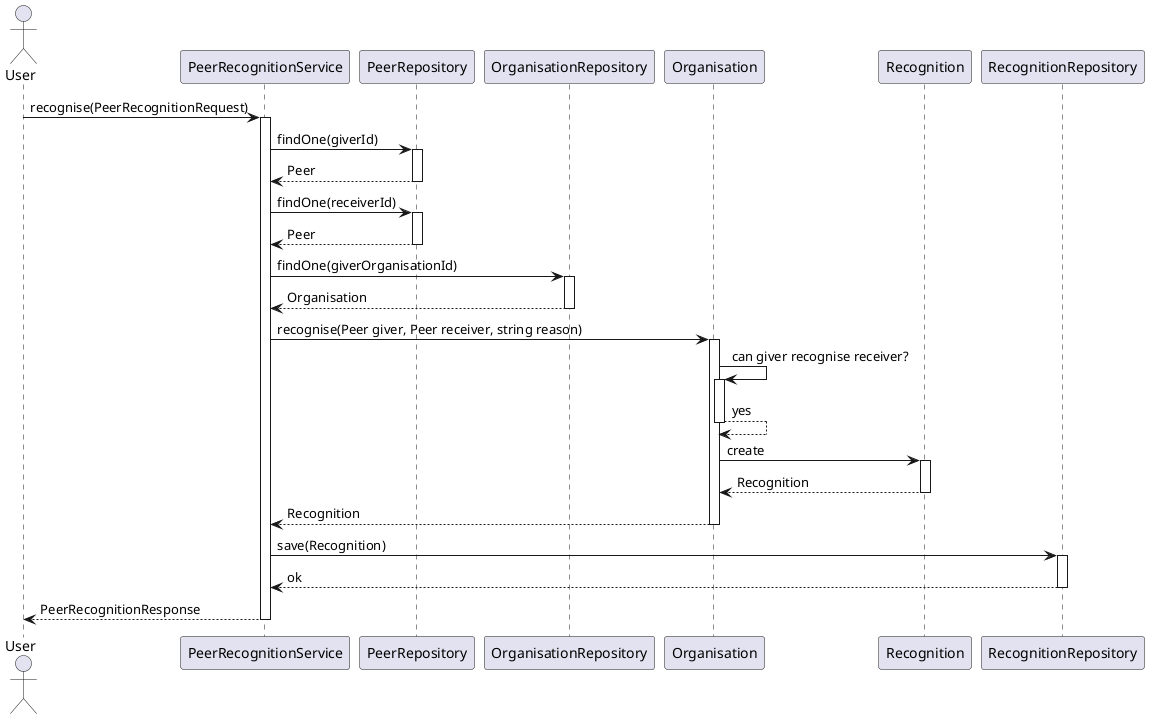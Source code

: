 @startuml
actor User
autoactivate on
User -> PeerRecognitionService: recognise(PeerRecognitionRequest)

PeerRecognitionService -> PeerRepository: findOne(giverId)
return Peer

PeerRecognitionService -> PeerRepository: findOne(receiverId)
return Peer

PeerRecognitionService -> OrganisationRepository: findOne(giverOrganisationId)
return Organisation

PeerRecognitionService -> Organisation: recognise(Peer giver, Peer receiver, string reason)
Organisation -> Organisation : can giver recognise receiver?
return yes
Organisation -> Recognition : create
return Recognition
return Recognition

PeerRecognitionService -> RecognitionRepository: save(Recognition)
return ok
return PeerRecognitionResponse

@enduml